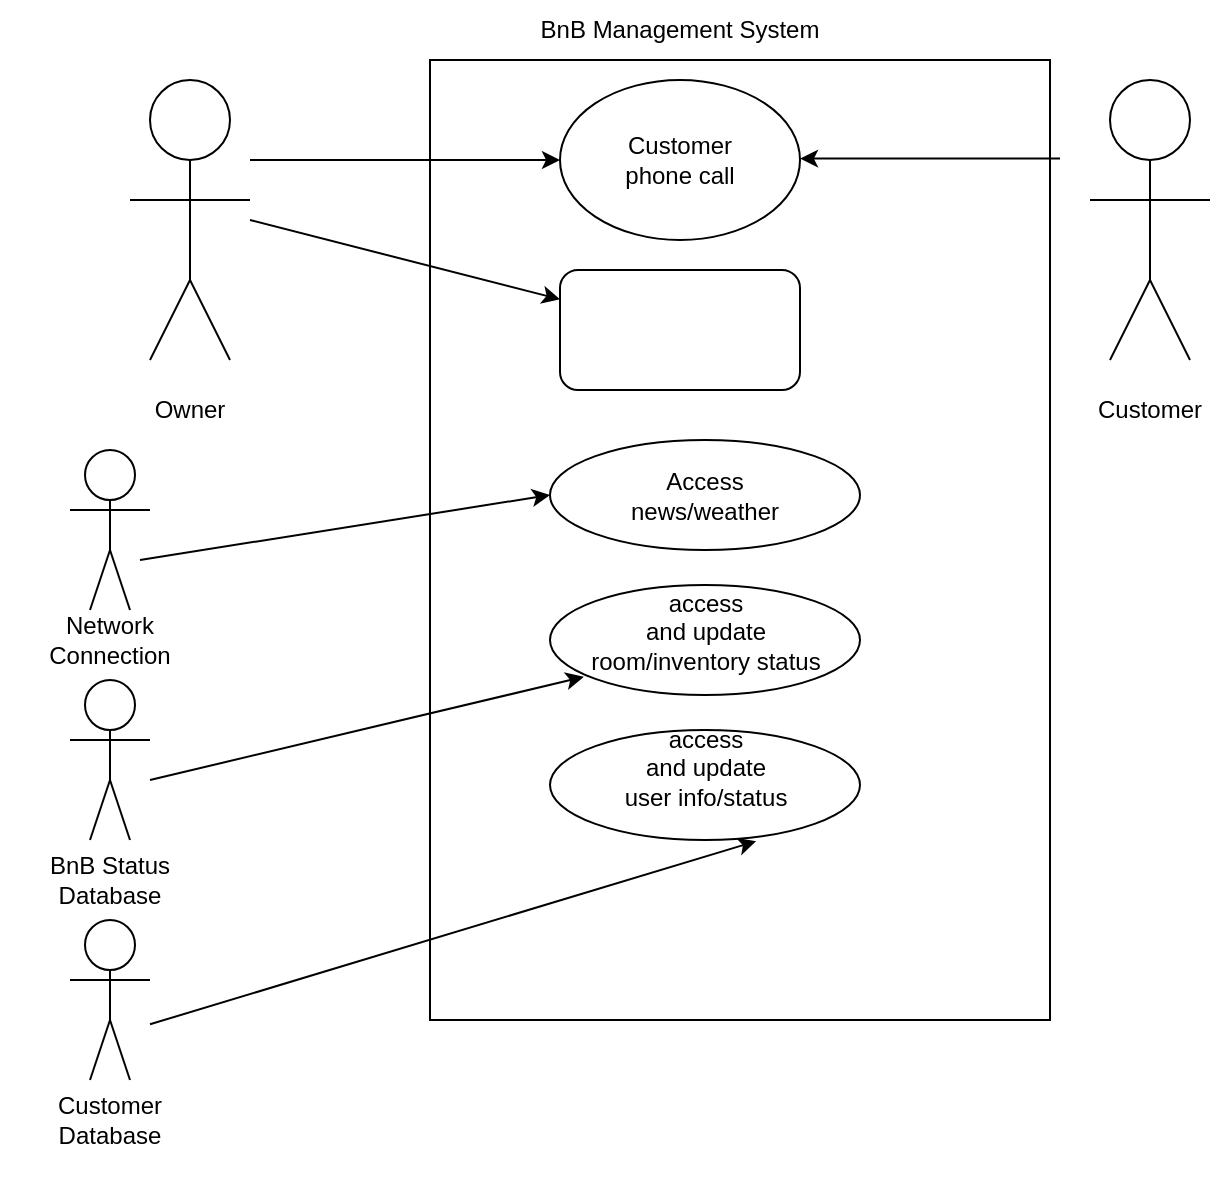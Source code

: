 <mxfile version="26.0.6">
  <diagram name="Page-1" id="pDblLAZ8gyAEQNvJLqWc">
    <mxGraphModel dx="1574" dy="360" grid="1" gridSize="10" guides="1" tooltips="1" connect="1" arrows="1" fold="1" page="1" pageScale="1" pageWidth="850" pageHeight="1100" math="0" shadow="0">
      <root>
        <mxCell id="0" />
        <mxCell id="1" parent="0" />
        <mxCell id="w90n9OKqpW0fMMpAB1-d-3" value="" style="ellipse;whiteSpace=wrap;html=1;aspect=fixed;" vertex="1" parent="1">
          <mxGeometry x="70" y="50" width="40" height="40" as="geometry" />
        </mxCell>
        <mxCell id="w90n9OKqpW0fMMpAB1-d-4" value="" style="endArrow=none;html=1;rounded=0;entryX=0.5;entryY=1;entryDx=0;entryDy=0;" edge="1" parent="1" target="w90n9OKqpW0fMMpAB1-d-3">
          <mxGeometry width="50" height="50" relative="1" as="geometry">
            <mxPoint x="90" y="150" as="sourcePoint" />
            <mxPoint x="450" y="180" as="targetPoint" />
          </mxGeometry>
        </mxCell>
        <mxCell id="w90n9OKqpW0fMMpAB1-d-5" value="" style="endArrow=none;html=1;rounded=0;" edge="1" parent="1">
          <mxGeometry width="50" height="50" relative="1" as="geometry">
            <mxPoint x="70" y="190" as="sourcePoint" />
            <mxPoint x="90" y="150" as="targetPoint" />
          </mxGeometry>
        </mxCell>
        <mxCell id="w90n9OKqpW0fMMpAB1-d-6" value="" style="endArrow=none;html=1;rounded=0;" edge="1" parent="1">
          <mxGeometry width="50" height="50" relative="1" as="geometry">
            <mxPoint x="110" y="190" as="sourcePoint" />
            <mxPoint x="90" y="150" as="targetPoint" />
          </mxGeometry>
        </mxCell>
        <mxCell id="w90n9OKqpW0fMMpAB1-d-7" value="" style="endArrow=none;html=1;rounded=0;" edge="1" parent="1">
          <mxGeometry width="50" height="50" relative="1" as="geometry">
            <mxPoint x="60" y="110" as="sourcePoint" />
            <mxPoint x="90" y="110" as="targetPoint" />
          </mxGeometry>
        </mxCell>
        <mxCell id="w90n9OKqpW0fMMpAB1-d-8" value="" style="endArrow=none;html=1;rounded=0;" edge="1" parent="1">
          <mxGeometry width="50" height="50" relative="1" as="geometry">
            <mxPoint x="90" y="110" as="sourcePoint" />
            <mxPoint x="120" y="110" as="targetPoint" />
          </mxGeometry>
        </mxCell>
        <mxCell id="w90n9OKqpW0fMMpAB1-d-9" value="" style="whiteSpace=wrap;html=1;" vertex="1" parent="1">
          <mxGeometry x="210" y="40" width="310" height="480" as="geometry" />
        </mxCell>
        <mxCell id="w90n9OKqpW0fMMpAB1-d-10" value="" style="endArrow=classic;html=1;rounded=0;entryX=0;entryY=0.5;entryDx=0;entryDy=0;" edge="1" parent="1" target="w90n9OKqpW0fMMpAB1-d-11">
          <mxGeometry width="50" height="50" relative="1" as="geometry">
            <mxPoint x="120" y="90" as="sourcePoint" />
            <mxPoint x="270" y="90" as="targetPoint" />
          </mxGeometry>
        </mxCell>
        <mxCell id="w90n9OKqpW0fMMpAB1-d-11" value="" style="ellipse;whiteSpace=wrap;html=1;" vertex="1" parent="1">
          <mxGeometry x="275" y="50" width="120" height="80" as="geometry" />
        </mxCell>
        <mxCell id="w90n9OKqpW0fMMpAB1-d-12" value="BnB Management System" style="text;html=1;align=center;verticalAlign=middle;whiteSpace=wrap;rounded=0;" vertex="1" parent="1">
          <mxGeometry x="220" y="10" width="230" height="30" as="geometry" />
        </mxCell>
        <mxCell id="w90n9OKqpW0fMMpAB1-d-13" value="Customer&lt;div&gt;phone call&lt;/div&gt;" style="text;html=1;align=center;verticalAlign=middle;whiteSpace=wrap;rounded=0;" vertex="1" parent="1">
          <mxGeometry x="280" y="62.5" width="110" height="55" as="geometry" />
        </mxCell>
        <mxCell id="w90n9OKqpW0fMMpAB1-d-14" value="" style="endArrow=classic;html=1;rounded=0;" edge="1" parent="1" target="w90n9OKqpW0fMMpAB1-d-15">
          <mxGeometry width="50" height="50" relative="1" as="geometry">
            <mxPoint x="120" y="120" as="sourcePoint" />
            <mxPoint x="285" y="100" as="targetPoint" />
          </mxGeometry>
        </mxCell>
        <mxCell id="w90n9OKqpW0fMMpAB1-d-15" value="" style="rounded=1;whiteSpace=wrap;html=1;" vertex="1" parent="1">
          <mxGeometry x="275" y="145" width="120" height="60" as="geometry" />
        </mxCell>
        <mxCell id="w90n9OKqpW0fMMpAB1-d-16" value="" style="ellipse;whiteSpace=wrap;html=1;aspect=fixed;" vertex="1" parent="1">
          <mxGeometry x="550" y="50" width="40" height="40" as="geometry" />
        </mxCell>
        <mxCell id="w90n9OKqpW0fMMpAB1-d-17" value="" style="endArrow=none;html=1;rounded=0;entryX=0.5;entryY=1;entryDx=0;entryDy=0;" edge="1" parent="1" target="w90n9OKqpW0fMMpAB1-d-16">
          <mxGeometry width="50" height="50" relative="1" as="geometry">
            <mxPoint x="570" y="150" as="sourcePoint" />
            <mxPoint x="930" y="180" as="targetPoint" />
          </mxGeometry>
        </mxCell>
        <mxCell id="w90n9OKqpW0fMMpAB1-d-18" value="" style="endArrow=none;html=1;rounded=0;" edge="1" parent="1">
          <mxGeometry width="50" height="50" relative="1" as="geometry">
            <mxPoint x="550" y="190" as="sourcePoint" />
            <mxPoint x="570" y="150" as="targetPoint" />
          </mxGeometry>
        </mxCell>
        <mxCell id="w90n9OKqpW0fMMpAB1-d-19" value="" style="endArrow=none;html=1;rounded=0;" edge="1" parent="1">
          <mxGeometry width="50" height="50" relative="1" as="geometry">
            <mxPoint x="590" y="190" as="sourcePoint" />
            <mxPoint x="570" y="150" as="targetPoint" />
          </mxGeometry>
        </mxCell>
        <mxCell id="w90n9OKqpW0fMMpAB1-d-20" value="" style="endArrow=none;html=1;rounded=0;" edge="1" parent="1">
          <mxGeometry width="50" height="50" relative="1" as="geometry">
            <mxPoint x="540" y="110" as="sourcePoint" />
            <mxPoint x="570" y="110" as="targetPoint" />
          </mxGeometry>
        </mxCell>
        <mxCell id="w90n9OKqpW0fMMpAB1-d-21" value="" style="endArrow=none;html=1;rounded=0;" edge="1" parent="1">
          <mxGeometry width="50" height="50" relative="1" as="geometry">
            <mxPoint x="570" y="110" as="sourcePoint" />
            <mxPoint x="600" y="110" as="targetPoint" />
          </mxGeometry>
        </mxCell>
        <mxCell id="w90n9OKqpW0fMMpAB1-d-22" value="" style="endArrow=classic;html=1;rounded=0;" edge="1" parent="1">
          <mxGeometry width="50" height="50" relative="1" as="geometry">
            <mxPoint x="525" y="89.31" as="sourcePoint" />
            <mxPoint x="395" y="89.31" as="targetPoint" />
          </mxGeometry>
        </mxCell>
        <mxCell id="w90n9OKqpW0fMMpAB1-d-23" value="Owner&lt;span style=&quot;color: rgba(0, 0, 0, 0); font-family: monospace; font-size: 0px; text-align: start; text-wrap-mode: nowrap;&quot;&gt;%3CmxGraphModel%3E%3Croot%3E%3CmxCell%20id%3D%220%22%2F%3E%3CmxCell%20id%3D%221%22%20parent%3D%220%22%2F%3E%3CmxCell%20id%3D%222%22%20value%3D%22%22%20style%3D%22endArrow%3Dclassic%3Bhtml%3D1%3Brounded%3D0%3BentryX%3D0%3BentryY%3D0.5%3BentryDx%3D0%3BentryDy%3D0%3B%22%20edge%3D%221%22%20parent%3D%221%22%3E%3CmxGeometry%20width%3D%2250%22%20height%3D%2250%22%20relative%3D%221%22%20as%3D%22geometry%22%3E%3CmxPoint%20x%3D%22120%22%20y%3D%2290%22%20as%3D%22sourcePoint%22%2F%3E%3CmxPoint%20x%3D%22275%22%20y%3D%2290%22%20as%3D%22targetPoint%22%2F%3E%3C%2FmxGeometry%3E%3C%2FmxCell%3E%3C%2Froot%3E%3C%2FmxGraphModel%3E&lt;/span&gt;" style="text;html=1;align=center;verticalAlign=middle;whiteSpace=wrap;rounded=0;" vertex="1" parent="1">
          <mxGeometry x="60" y="200" width="60" height="30" as="geometry" />
        </mxCell>
        <mxCell id="w90n9OKqpW0fMMpAB1-d-25" value="Customer" style="text;html=1;align=center;verticalAlign=middle;whiteSpace=wrap;rounded=0;" vertex="1" parent="1">
          <mxGeometry x="540" y="200" width="60" height="30" as="geometry" />
        </mxCell>
        <mxCell id="w90n9OKqpW0fMMpAB1-d-29" value="BnB&amp;nbsp;&lt;span style=&quot;background-color: transparent; color: light-dark(rgb(0, 0, 0), rgb(255, 255, 255));&quot;&gt;Status&lt;/span&gt;&lt;div&gt;Database&lt;/div&gt;" style="text;html=1;align=center;verticalAlign=middle;whiteSpace=wrap;rounded=0;" vertex="1" parent="1">
          <mxGeometry x="-5" y="410" width="110" height="80" as="geometry" />
        </mxCell>
        <mxCell id="w90n9OKqpW0fMMpAB1-d-32" value="" style="endArrow=classic;html=1;rounded=0;entryX=0.109;entryY=0.835;entryDx=0;entryDy=0;entryPerimeter=0;" edge="1" parent="1" target="w90n9OKqpW0fMMpAB1-d-77">
          <mxGeometry width="50" height="50" relative="1" as="geometry">
            <mxPoint x="70" y="400" as="sourcePoint" />
            <mxPoint x="230" y="220" as="targetPoint" />
          </mxGeometry>
        </mxCell>
        <mxCell id="w90n9OKqpW0fMMpAB1-d-34" value="Customer&lt;div&gt;Database&lt;/div&gt;" style="text;html=1;align=center;verticalAlign=middle;whiteSpace=wrap;rounded=0;" vertex="1" parent="1">
          <mxGeometry x="20" y="530" width="60" height="80" as="geometry" />
        </mxCell>
        <mxCell id="w90n9OKqpW0fMMpAB1-d-35" value="" style="endArrow=classic;html=1;rounded=0;entryX=0.665;entryY=1.011;entryDx=0;entryDy=0;entryPerimeter=0;" edge="1" parent="1" target="w90n9OKqpW0fMMpAB1-d-78">
          <mxGeometry width="50" height="50" relative="1" as="geometry">
            <mxPoint x="70" y="522.14" as="sourcePoint" />
            <mxPoint x="325.025" y="429.995" as="targetPoint" />
          </mxGeometry>
        </mxCell>
        <mxCell id="w90n9OKqpW0fMMpAB1-d-37" value="Network&lt;div&gt;Connection&lt;/div&gt;" style="text;html=1;align=center;verticalAlign=middle;whiteSpace=wrap;rounded=0;" vertex="1" parent="1">
          <mxGeometry x="20" y="290" width="60" height="80" as="geometry" />
        </mxCell>
        <mxCell id="w90n9OKqpW0fMMpAB1-d-38" value="" style="endArrow=classic;html=1;rounded=0;entryX=0;entryY=0.5;entryDx=0;entryDy=0;exitX=0.75;exitY=0;exitDx=0;exitDy=0;" edge="1" parent="1" source="w90n9OKqpW0fMMpAB1-d-37" target="w90n9OKqpW0fMMpAB1-d-76">
          <mxGeometry width="50" height="50" relative="1" as="geometry">
            <mxPoint x="70" y="280" as="sourcePoint" />
            <mxPoint x="220" y="230" as="targetPoint" />
          </mxGeometry>
        </mxCell>
        <mxCell id="w90n9OKqpW0fMMpAB1-d-51" value="" style="ellipse;whiteSpace=wrap;html=1;aspect=fixed;" vertex="1" parent="1">
          <mxGeometry x="37.5" y="235" width="25" height="25" as="geometry" />
        </mxCell>
        <mxCell id="w90n9OKqpW0fMMpAB1-d-52" value="" style="endArrow=none;html=1;rounded=0;entryX=0.5;entryY=1;entryDx=0;entryDy=0;" edge="1" parent="1" target="w90n9OKqpW0fMMpAB1-d-51">
          <mxGeometry width="50" height="50" relative="1" as="geometry">
            <mxPoint x="50" y="285" as="sourcePoint" />
            <mxPoint x="410" y="335" as="targetPoint" />
          </mxGeometry>
        </mxCell>
        <mxCell id="w90n9OKqpW0fMMpAB1-d-53" value="" style="endArrow=none;html=1;rounded=0;" edge="1" parent="1">
          <mxGeometry width="50" height="50" relative="1" as="geometry">
            <mxPoint x="40" y="315" as="sourcePoint" />
            <mxPoint x="50" y="285" as="targetPoint" />
          </mxGeometry>
        </mxCell>
        <mxCell id="w90n9OKqpW0fMMpAB1-d-54" value="" style="endArrow=none;html=1;rounded=0;" edge="1" parent="1">
          <mxGeometry width="50" height="50" relative="1" as="geometry">
            <mxPoint x="60" y="315" as="sourcePoint" />
            <mxPoint x="50" y="285" as="targetPoint" />
          </mxGeometry>
        </mxCell>
        <mxCell id="w90n9OKqpW0fMMpAB1-d-55" value="" style="endArrow=none;html=1;rounded=0;" edge="1" parent="1">
          <mxGeometry width="50" height="50" relative="1" as="geometry">
            <mxPoint x="30" y="265" as="sourcePoint" />
            <mxPoint x="50" y="265" as="targetPoint" />
          </mxGeometry>
        </mxCell>
        <mxCell id="w90n9OKqpW0fMMpAB1-d-56" value="" style="endArrow=none;html=1;rounded=0;" edge="1" parent="1">
          <mxGeometry width="50" height="50" relative="1" as="geometry">
            <mxPoint x="50" y="265" as="sourcePoint" />
            <mxPoint x="70" y="265" as="targetPoint" />
          </mxGeometry>
        </mxCell>
        <mxCell id="w90n9OKqpW0fMMpAB1-d-58" value="" style="ellipse;whiteSpace=wrap;html=1;aspect=fixed;" vertex="1" parent="1">
          <mxGeometry x="37.5" y="350" width="25" height="25" as="geometry" />
        </mxCell>
        <mxCell id="w90n9OKqpW0fMMpAB1-d-59" value="" style="endArrow=none;html=1;rounded=0;entryX=0.5;entryY=1;entryDx=0;entryDy=0;" edge="1" parent="1" target="w90n9OKqpW0fMMpAB1-d-58">
          <mxGeometry width="50" height="50" relative="1" as="geometry">
            <mxPoint x="50" y="400" as="sourcePoint" />
            <mxPoint x="410" y="450" as="targetPoint" />
          </mxGeometry>
        </mxCell>
        <mxCell id="w90n9OKqpW0fMMpAB1-d-60" value="" style="endArrow=none;html=1;rounded=0;" edge="1" parent="1">
          <mxGeometry width="50" height="50" relative="1" as="geometry">
            <mxPoint x="40" y="430" as="sourcePoint" />
            <mxPoint x="50" y="400" as="targetPoint" />
          </mxGeometry>
        </mxCell>
        <mxCell id="w90n9OKqpW0fMMpAB1-d-61" value="" style="endArrow=none;html=1;rounded=0;" edge="1" parent="1">
          <mxGeometry width="50" height="50" relative="1" as="geometry">
            <mxPoint x="60" y="430" as="sourcePoint" />
            <mxPoint x="50" y="400" as="targetPoint" />
          </mxGeometry>
        </mxCell>
        <mxCell id="w90n9OKqpW0fMMpAB1-d-62" value="" style="endArrow=none;html=1;rounded=0;" edge="1" parent="1">
          <mxGeometry width="50" height="50" relative="1" as="geometry">
            <mxPoint x="30" y="380" as="sourcePoint" />
            <mxPoint x="50" y="380" as="targetPoint" />
          </mxGeometry>
        </mxCell>
        <mxCell id="w90n9OKqpW0fMMpAB1-d-63" value="" style="endArrow=none;html=1;rounded=0;" edge="1" parent="1">
          <mxGeometry width="50" height="50" relative="1" as="geometry">
            <mxPoint x="50" y="380" as="sourcePoint" />
            <mxPoint x="70" y="380" as="targetPoint" />
          </mxGeometry>
        </mxCell>
        <mxCell id="w90n9OKqpW0fMMpAB1-d-70" value="" style="ellipse;whiteSpace=wrap;html=1;aspect=fixed;" vertex="1" parent="1">
          <mxGeometry x="37.5" y="470" width="25" height="25" as="geometry" />
        </mxCell>
        <mxCell id="w90n9OKqpW0fMMpAB1-d-71" value="" style="endArrow=none;html=1;rounded=0;entryX=0.5;entryY=1;entryDx=0;entryDy=0;" edge="1" parent="1" target="w90n9OKqpW0fMMpAB1-d-70">
          <mxGeometry width="50" height="50" relative="1" as="geometry">
            <mxPoint x="50" y="520" as="sourcePoint" />
            <mxPoint x="410" y="570" as="targetPoint" />
          </mxGeometry>
        </mxCell>
        <mxCell id="w90n9OKqpW0fMMpAB1-d-72" value="" style="endArrow=none;html=1;rounded=0;" edge="1" parent="1">
          <mxGeometry width="50" height="50" relative="1" as="geometry">
            <mxPoint x="40" y="550" as="sourcePoint" />
            <mxPoint x="50" y="520" as="targetPoint" />
          </mxGeometry>
        </mxCell>
        <mxCell id="w90n9OKqpW0fMMpAB1-d-73" value="" style="endArrow=none;html=1;rounded=0;" edge="1" parent="1">
          <mxGeometry width="50" height="50" relative="1" as="geometry">
            <mxPoint x="60" y="550" as="sourcePoint" />
            <mxPoint x="50" y="520" as="targetPoint" />
          </mxGeometry>
        </mxCell>
        <mxCell id="w90n9OKqpW0fMMpAB1-d-74" value="" style="endArrow=none;html=1;rounded=0;" edge="1" parent="1">
          <mxGeometry width="50" height="50" relative="1" as="geometry">
            <mxPoint x="30" y="500" as="sourcePoint" />
            <mxPoint x="50" y="500" as="targetPoint" />
          </mxGeometry>
        </mxCell>
        <mxCell id="w90n9OKqpW0fMMpAB1-d-75" value="" style="endArrow=none;html=1;rounded=0;" edge="1" parent="1">
          <mxGeometry width="50" height="50" relative="1" as="geometry">
            <mxPoint x="50" y="500" as="sourcePoint" />
            <mxPoint x="70" y="500" as="targetPoint" />
          </mxGeometry>
        </mxCell>
        <mxCell id="w90n9OKqpW0fMMpAB1-d-76" value="" style="ellipse;whiteSpace=wrap;html=1;" vertex="1" parent="1">
          <mxGeometry x="270" y="230" width="155" height="55" as="geometry" />
        </mxCell>
        <mxCell id="w90n9OKqpW0fMMpAB1-d-77" value="" style="ellipse;whiteSpace=wrap;html=1;" vertex="1" parent="1">
          <mxGeometry x="270" y="302.5" width="155" height="55" as="geometry" />
        </mxCell>
        <mxCell id="w90n9OKqpW0fMMpAB1-d-78" value="" style="ellipse;whiteSpace=wrap;html=1;" vertex="1" parent="1">
          <mxGeometry x="270" y="375" width="155" height="55" as="geometry" />
        </mxCell>
        <mxCell id="w90n9OKqpW0fMMpAB1-d-79" value="Access news/weather" style="text;html=1;align=center;verticalAlign=middle;whiteSpace=wrap;rounded=0;" vertex="1" parent="1">
          <mxGeometry x="331.25" y="245" width="32.5" height="25" as="geometry" />
        </mxCell>
        <mxCell id="w90n9OKqpW0fMMpAB1-d-82" value="access&lt;div&gt;and update&lt;/div&gt;&lt;div&gt;room/inventory status&lt;/div&gt;" style="text;html=1;align=center;verticalAlign=middle;whiteSpace=wrap;rounded=0;" vertex="1" parent="1">
          <mxGeometry x="287.5" y="302.5" width="120" height="47.5" as="geometry" />
        </mxCell>
        <mxCell id="w90n9OKqpW0fMMpAB1-d-83" value="access&lt;div&gt;and update&lt;/div&gt;&lt;div&gt;user info/status&lt;/div&gt;" style="text;html=1;align=center;verticalAlign=middle;whiteSpace=wrap;rounded=0;" vertex="1" parent="1">
          <mxGeometry x="287.5" y="370" width="120" height="47.5" as="geometry" />
        </mxCell>
      </root>
    </mxGraphModel>
  </diagram>
</mxfile>
